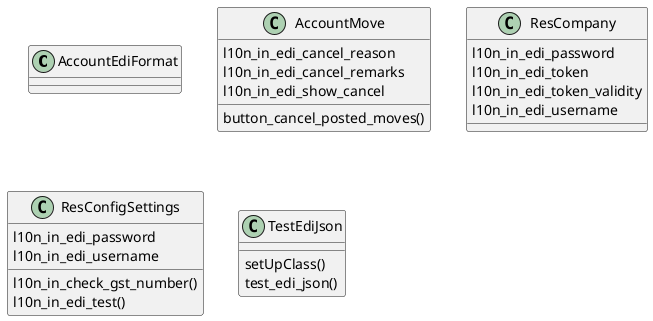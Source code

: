 @startuml classes_l10n_in_edi
set namespaceSeparator none
class "AccountEdiFormat" as odoo_src.odoo.addons.l10n_in_edi.models.account_edi_format.AccountEdiFormat {
}
class "AccountMove" as odoo_src.odoo.addons.l10n_in_edi.models.account_move.AccountMove {
  l10n_in_edi_cancel_reason
  l10n_in_edi_cancel_remarks
  l10n_in_edi_show_cancel
  button_cancel_posted_moves()
}
class "ResCompany" as odoo_src.odoo.addons.l10n_in_edi.models.res_company.ResCompany {
  l10n_in_edi_password
  l10n_in_edi_token
  l10n_in_edi_token_validity
  l10n_in_edi_username
}
class "ResConfigSettings" as odoo_src.odoo.addons.l10n_in_edi.models.res_config_settings.ResConfigSettings {
  l10n_in_edi_password
  l10n_in_edi_username
  l10n_in_check_gst_number()
  l10n_in_edi_test()
}
class "TestEdiJson" as odoo_src.odoo.addons.l10n_in_edi.tests.test_edi_json.TestEdiJson {
  setUpClass()
  test_edi_json()
}
@enduml
